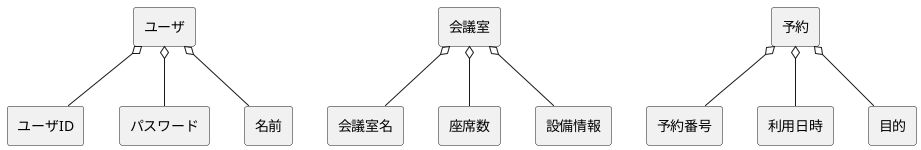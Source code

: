 @startuml 会議室予約ドメインモデル
skinparam componentStyle rectangle

' ユーザ
[ユーザ] o-- [ユーザID]
[ユーザ] o-- [パスワード]
[ユーザ] o-- [名前]

' 会議室
[会議室] o-- [会議室名]
[会議室] o-- [座席数]
[会議室] o-- [設備情報]

' 予約
[予約] o-- [予約番号]
[予約] o-- [利用日時]
[予約] o-- [目的]

@enduml

